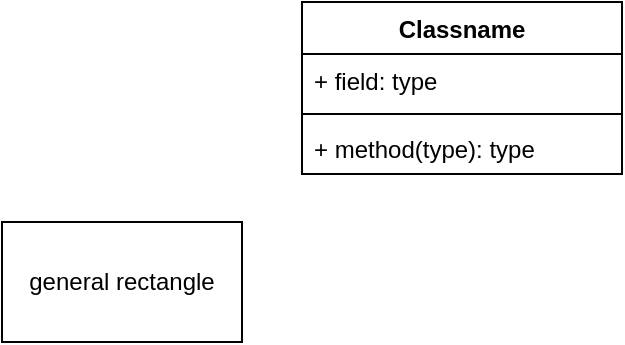 <mxfile version="13.6.3" type="github">
  <diagram id="IFCJiveXfa8Qcf5PGUby" name="Page-1">
    <mxGraphModel dx="599" dy="382" grid="1" gridSize="10" guides="1" tooltips="1" connect="1" arrows="1" fold="1" page="1" pageScale="1" pageWidth="850" pageHeight="1100" math="0" shadow="0">
      <root>
        <mxCell id="0" />
        <mxCell id="1" parent="0" />
        <mxCell id="6qqEPEjGTet9XUNDN8Fo-1" value="Classname" style="swimlane;fontStyle=1;align=center;verticalAlign=top;childLayout=stackLayout;horizontal=1;startSize=26;horizontalStack=0;resizeParent=1;resizeParentMax=0;resizeLast=0;collapsible=1;marginBottom=0;" vertex="1" parent="1">
          <mxGeometry x="240" y="80" width="160" height="86" as="geometry" />
        </mxCell>
        <mxCell id="6qqEPEjGTet9XUNDN8Fo-2" value="+ field: type" style="text;strokeColor=none;fillColor=none;align=left;verticalAlign=top;spacingLeft=4;spacingRight=4;overflow=hidden;rotatable=0;points=[[0,0.5],[1,0.5]];portConstraint=eastwest;" vertex="1" parent="6qqEPEjGTet9XUNDN8Fo-1">
          <mxGeometry y="26" width="160" height="26" as="geometry" />
        </mxCell>
        <mxCell id="6qqEPEjGTet9XUNDN8Fo-3" value="" style="line;strokeWidth=1;fillColor=none;align=left;verticalAlign=middle;spacingTop=-1;spacingLeft=3;spacingRight=3;rotatable=0;labelPosition=right;points=[];portConstraint=eastwest;" vertex="1" parent="6qqEPEjGTet9XUNDN8Fo-1">
          <mxGeometry y="52" width="160" height="8" as="geometry" />
        </mxCell>
        <mxCell id="6qqEPEjGTet9XUNDN8Fo-4" value="+ method(type): type" style="text;strokeColor=none;fillColor=none;align=left;verticalAlign=top;spacingLeft=4;spacingRight=4;overflow=hidden;rotatable=0;points=[[0,0.5],[1,0.5]];portConstraint=eastwest;" vertex="1" parent="6qqEPEjGTet9XUNDN8Fo-1">
          <mxGeometry y="60" width="160" height="26" as="geometry" />
        </mxCell>
        <mxCell id="6qqEPEjGTet9XUNDN8Fo-5" value="general rectangle" style="rounded=0;whiteSpace=wrap;html=1;" vertex="1" parent="1">
          <mxGeometry x="90" y="190" width="120" height="60" as="geometry" />
        </mxCell>
      </root>
    </mxGraphModel>
  </diagram>
</mxfile>
